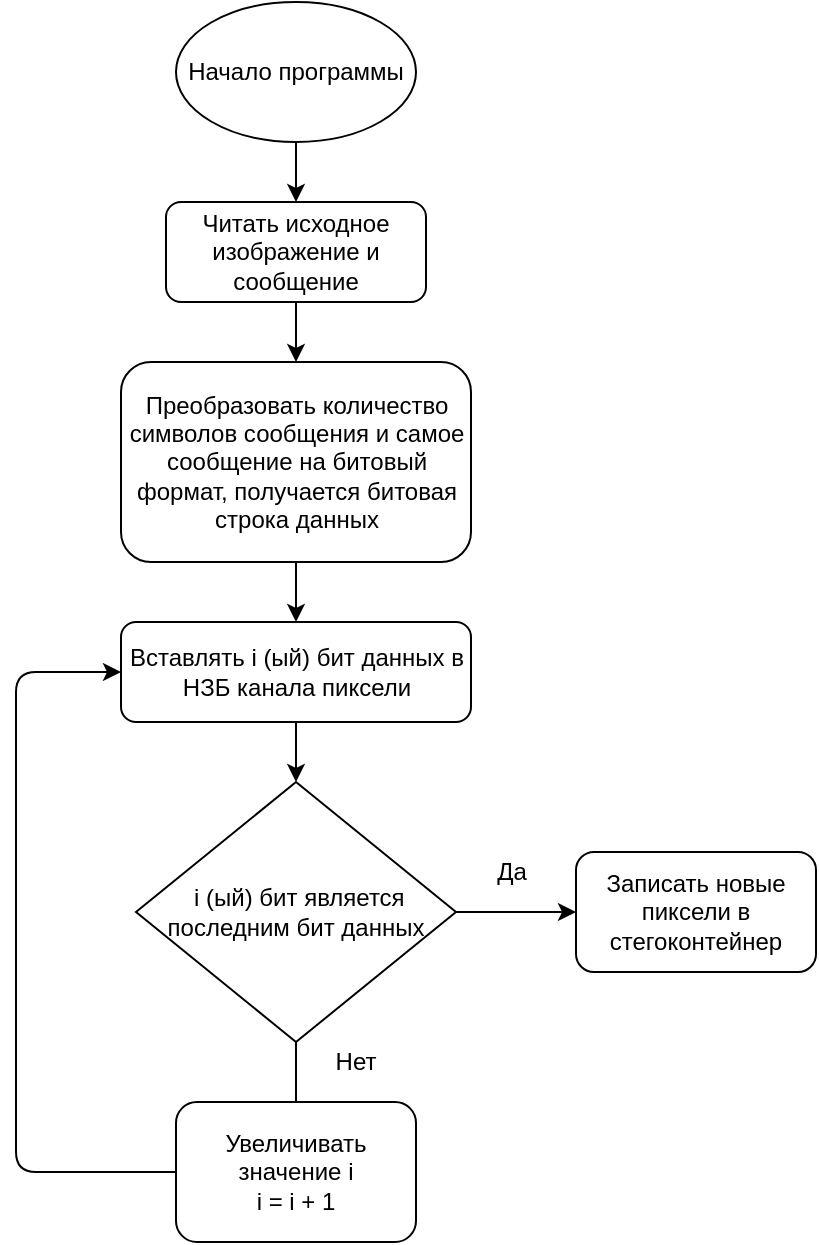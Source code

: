 <mxfile version="13.0.9" type="device"><diagram id="C5RBs43oDa-KdzZeNtuy" name="Page-1"><mxGraphModel dx="1117" dy="1806" grid="1" gridSize="10" guides="1" tooltips="1" connect="1" arrows="1" fold="1" page="1" pageScale="1" pageWidth="827" pageHeight="1169" math="0" shadow="0"><root><mxCell id="WIyWlLk6GJQsqaUBKTNV-0"/><mxCell id="WIyWlLk6GJQsqaUBKTNV-1" parent="WIyWlLk6GJQsqaUBKTNV-0"/><mxCell id="WIyWlLk6GJQsqaUBKTNV-3" value="Читать исходное изображение и сообщение" style="rounded=1;whiteSpace=wrap;html=1;fontSize=12;glass=0;strokeWidth=1;shadow=0;" parent="WIyWlLk6GJQsqaUBKTNV-1" vertex="1"><mxGeometry x="155" y="70" width="130" height="50" as="geometry"/></mxCell><mxCell id="ILHyrkoya5r-USrpsBkR-6" value="" style="edgeStyle=orthogonalEdgeStyle;rounded=0;orthogonalLoop=1;jettySize=auto;html=1;" edge="1" parent="WIyWlLk6GJQsqaUBKTNV-1" source="ILHyrkoya5r-USrpsBkR-0" target="ILHyrkoya5r-USrpsBkR-5"><mxGeometry relative="1" as="geometry"/></mxCell><mxCell id="ILHyrkoya5r-USrpsBkR-0" value="Преобразовать количество символов сообщения и самое сообщение на битовый формат, получается битовая строка данных" style="rounded=1;whiteSpace=wrap;html=1;" vertex="1" parent="WIyWlLk6GJQsqaUBKTNV-1"><mxGeometry x="132.5" y="150" width="175" height="100" as="geometry"/></mxCell><mxCell id="ILHyrkoya5r-USrpsBkR-8" value="" style="edgeStyle=orthogonalEdgeStyle;rounded=0;orthogonalLoop=1;jettySize=auto;html=1;" edge="1" parent="WIyWlLk6GJQsqaUBKTNV-1" source="ILHyrkoya5r-USrpsBkR-5"><mxGeometry relative="1" as="geometry"><mxPoint x="220" y="360" as="targetPoint"/></mxGeometry></mxCell><mxCell id="ILHyrkoya5r-USrpsBkR-5" value="Вставлять i (ый) бит данных в НЗБ канала пиксели" style="rounded=1;whiteSpace=wrap;html=1;" vertex="1" parent="WIyWlLk6GJQsqaUBKTNV-1"><mxGeometry x="132.5" y="280" width="175" height="50" as="geometry"/></mxCell><mxCell id="ILHyrkoya5r-USrpsBkR-14" value="" style="edgeStyle=orthogonalEdgeStyle;rounded=0;orthogonalLoop=1;jettySize=auto;html=1;" edge="1" parent="WIyWlLk6GJQsqaUBKTNV-1" source="ILHyrkoya5r-USrpsBkR-9"><mxGeometry relative="1" as="geometry"><mxPoint x="220" y="530" as="targetPoint"/></mxGeometry></mxCell><mxCell id="ILHyrkoya5r-USrpsBkR-9" value="&amp;nbsp;i (ый) бит является последним бит данных" style="rhombus;whiteSpace=wrap;html=1;" vertex="1" parent="WIyWlLk6GJQsqaUBKTNV-1"><mxGeometry x="140" y="360" width="160" height="130" as="geometry"/></mxCell><mxCell id="ILHyrkoya5r-USrpsBkR-10" value="" style="endArrow=classic;html=1;exitX=1;exitY=0.5;exitDx=0;exitDy=0;" edge="1" parent="WIyWlLk6GJQsqaUBKTNV-1" source="ILHyrkoya5r-USrpsBkR-9"><mxGeometry width="50" height="50" relative="1" as="geometry"><mxPoint x="380" y="340" as="sourcePoint"/><mxPoint x="360" y="425" as="targetPoint"/><Array as="points"/></mxGeometry></mxCell><mxCell id="ILHyrkoya5r-USrpsBkR-12" value="Записать новые пиксели в стегоконтейнер" style="rounded=1;whiteSpace=wrap;html=1;" vertex="1" parent="WIyWlLk6GJQsqaUBKTNV-1"><mxGeometry x="360" y="395" width="120" height="60" as="geometry"/></mxCell><mxCell id="ILHyrkoya5r-USrpsBkR-15" value="&lt;span&gt;Увеличивать значение i&lt;br&gt;i = i + 1&lt;/span&gt;" style="rounded=1;whiteSpace=wrap;html=1;" vertex="1" parent="WIyWlLk6GJQsqaUBKTNV-1"><mxGeometry x="160" y="520" width="120" height="70" as="geometry"/></mxCell><mxCell id="ILHyrkoya5r-USrpsBkR-18" value="" style="endArrow=classic;html=1;exitX=0.5;exitY=1;exitDx=0;exitDy=0;" edge="1" parent="WIyWlLk6GJQsqaUBKTNV-1" source="WIyWlLk6GJQsqaUBKTNV-3" target="ILHyrkoya5r-USrpsBkR-0"><mxGeometry width="50" height="50" relative="1" as="geometry"><mxPoint x="380" y="290" as="sourcePoint"/><mxPoint x="430" y="240" as="targetPoint"/></mxGeometry></mxCell><mxCell id="ILHyrkoya5r-USrpsBkR-19" value="" style="endArrow=classic;html=1;exitX=0;exitY=0.5;exitDx=0;exitDy=0;entryX=0;entryY=0.5;entryDx=0;entryDy=0;" edge="1" parent="WIyWlLk6GJQsqaUBKTNV-1" source="ILHyrkoya5r-USrpsBkR-15" target="ILHyrkoya5r-USrpsBkR-5"><mxGeometry width="50" height="50" relative="1" as="geometry"><mxPoint x="380" y="490" as="sourcePoint"/><mxPoint x="430" y="440" as="targetPoint"/><Array as="points"><mxPoint x="80" y="555"/><mxPoint x="80" y="425"/><mxPoint x="80" y="305"/></Array></mxGeometry></mxCell><mxCell id="ILHyrkoya5r-USrpsBkR-20" value="Да" style="text;html=1;strokeColor=none;fillColor=none;align=center;verticalAlign=middle;whiteSpace=wrap;rounded=0;" vertex="1" parent="WIyWlLk6GJQsqaUBKTNV-1"><mxGeometry x="307.5" y="395" width="40" height="20" as="geometry"/></mxCell><mxCell id="ILHyrkoya5r-USrpsBkR-21" value="Нет" style="text;html=1;strokeColor=none;fillColor=none;align=center;verticalAlign=middle;whiteSpace=wrap;rounded=0;" vertex="1" parent="WIyWlLk6GJQsqaUBKTNV-1"><mxGeometry x="230" y="490" width="40" height="20" as="geometry"/></mxCell><mxCell id="ILHyrkoya5r-USrpsBkR-22" value="Начало программы" style="ellipse;whiteSpace=wrap;html=1;" vertex="1" parent="WIyWlLk6GJQsqaUBKTNV-1"><mxGeometry x="160" y="-30" width="120" height="70" as="geometry"/></mxCell><mxCell id="ILHyrkoya5r-USrpsBkR-23" value="" style="endArrow=classic;html=1;exitX=0.5;exitY=1;exitDx=0;exitDy=0;entryX=0.5;entryY=0;entryDx=0;entryDy=0;" edge="1" parent="WIyWlLk6GJQsqaUBKTNV-1" source="ILHyrkoya5r-USrpsBkR-22" target="WIyWlLk6GJQsqaUBKTNV-3"><mxGeometry width="50" height="50" relative="1" as="geometry"><mxPoint x="460" y="230" as="sourcePoint"/><mxPoint x="510" y="180" as="targetPoint"/></mxGeometry></mxCell></root></mxGraphModel></diagram></mxfile>